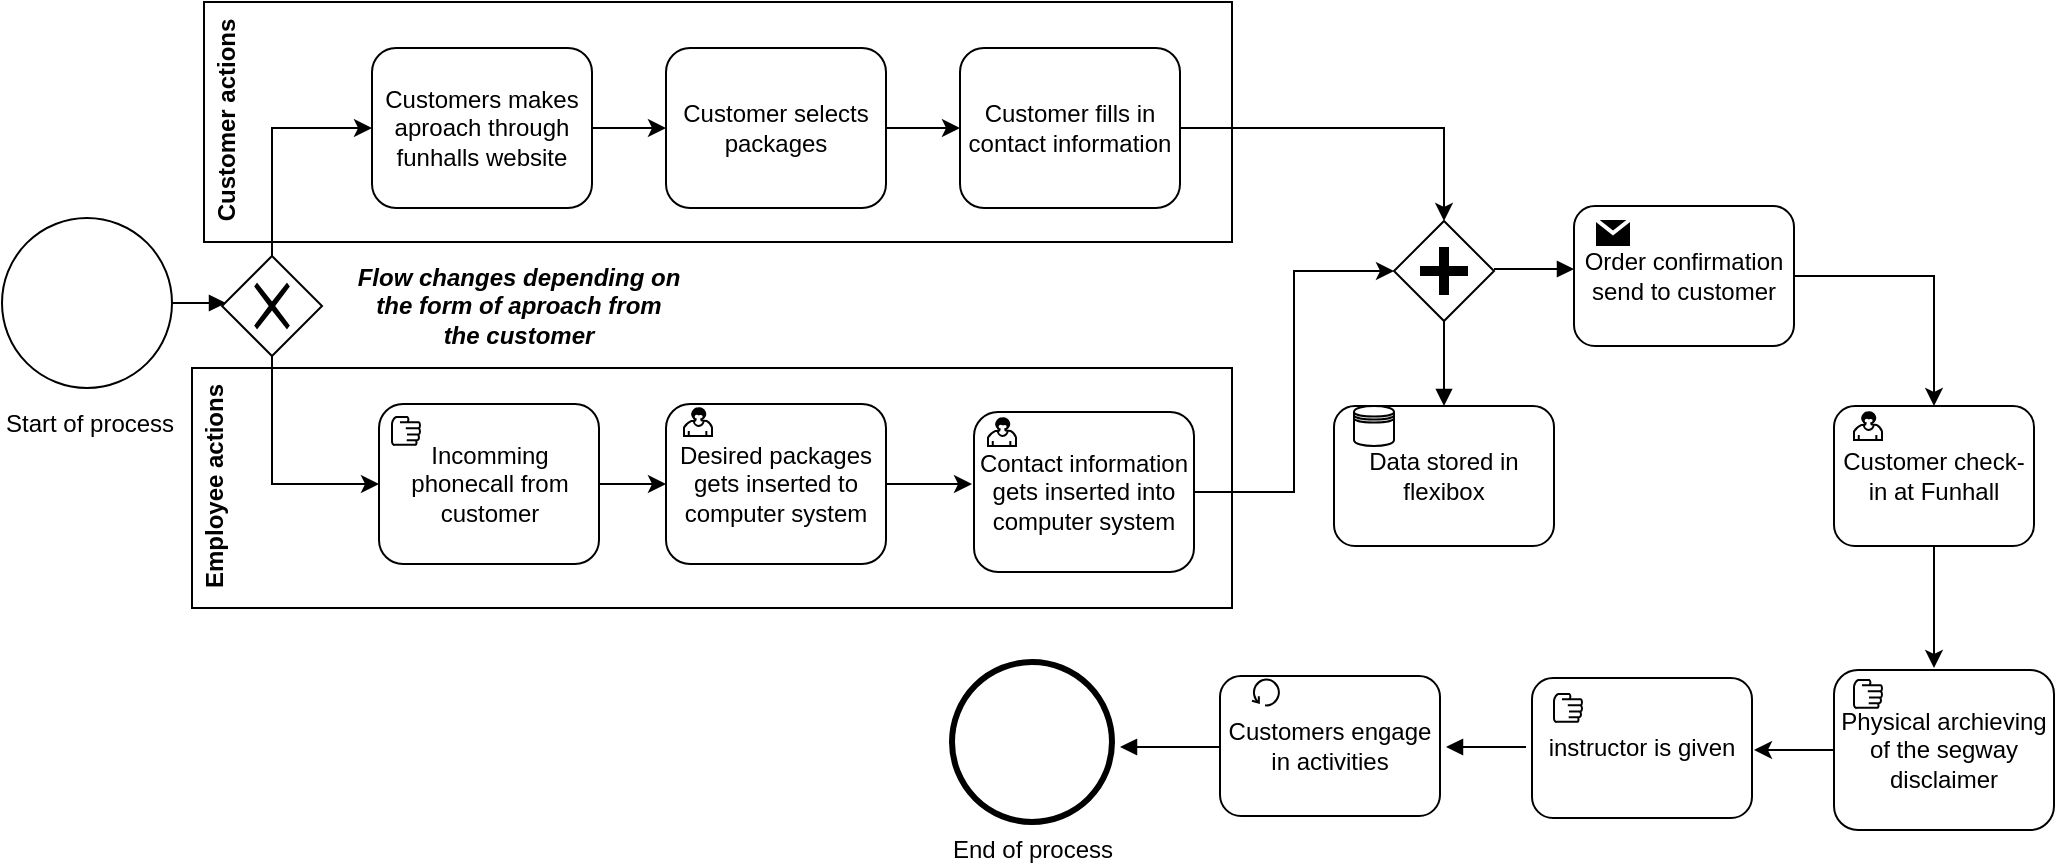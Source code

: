 <mxfile version="10.6.5" type="device"><diagram id="ixYwff7BTPsWXIERpSdh" name="Page-1"><mxGraphModel dx="1394" dy="715" grid="1" gridSize="10" guides="1" tooltips="1" connect="1" arrows="1" fold="1" page="1" pageScale="1" pageWidth="1100" pageHeight="1700" math="0" shadow="0"><root><mxCell id="0"/><mxCell id="1" parent="0"/><mxCell id="qbURe2FV7oqrt8vHy0i6-1" value="" style="ellipse;whiteSpace=wrap;html=1;aspect=fixed;" parent="1" vertex="1"><mxGeometry x="65" y="185" width="85" height="85" as="geometry"/></mxCell><mxCell id="0oZtsKCCHa5F_VKPFQxd-35" style="edgeStyle=orthogonalEdgeStyle;rounded=0;orthogonalLoop=1;jettySize=auto;html=1;exitX=1;exitY=0.5;exitDx=0;exitDy=0;entryX=0.5;entryY=0;entryDx=0;entryDy=0;" edge="1" parent="1" source="qbURe2FV7oqrt8vHy0i6-14" target="qbURe2FV7oqrt8vHy0i6-20"><mxGeometry relative="1" as="geometry"/></mxCell><mxCell id="qbURe2FV7oqrt8vHy0i6-14" value="Customer fills in contact information" style="shape=ext;rounded=1;html=1;whiteSpace=wrap;" parent="1" vertex="1"><mxGeometry x="544" y="100" width="110" height="80" as="geometry"/></mxCell><mxCell id="0oZtsKCCHa5F_VKPFQxd-31" style="edgeStyle=orthogonalEdgeStyle;rounded=0;orthogonalLoop=1;jettySize=auto;html=1;exitX=1;exitY=0.5;exitDx=0;exitDy=0;entryX=0;entryY=0.5;entryDx=0;entryDy=0;" edge="1" parent="1" source="qbURe2FV7oqrt8vHy0i6-15" target="qbURe2FV7oqrt8vHy0i6-14"><mxGeometry relative="1" as="geometry"/></mxCell><mxCell id="qbURe2FV7oqrt8vHy0i6-15" value="Customer selects packages" style="shape=ext;rounded=1;html=1;whiteSpace=wrap;" parent="1" vertex="1"><mxGeometry x="397" y="100" width="110" height="80" as="geometry"/></mxCell><mxCell id="qbURe2FV7oqrt8vHy0i6-20" value="" style="shape=mxgraph.bpmn.shape;html=1;verticalLabelPosition=bottom;labelBackgroundColor=#ffffff;verticalAlign=top;align=center;perimeter=rhombusPerimeter;background=gateway;outlineConnect=0;outline=none;symbol=parallelGw;" parent="1" vertex="1"><mxGeometry x="761" y="186.5" width="50" height="50" as="geometry"/></mxCell><mxCell id="qbURe2FV7oqrt8vHy0i6-21" value="" style="endArrow=block;endFill=1;endSize=6;html=1;" parent="1" edge="1"><mxGeometry width="100" relative="1" as="geometry"><mxPoint x="811" y="210.5" as="sourcePoint"/><mxPoint x="851" y="210.5" as="targetPoint"/></mxGeometry></mxCell><mxCell id="qbURe2FV7oqrt8vHy0i6-29" style="edgeStyle=orthogonalEdgeStyle;rounded=0;orthogonalLoop=1;jettySize=auto;html=1;exitX=1;exitY=0.5;exitDx=0;exitDy=0;entryX=0.5;entryY=0;entryDx=0;entryDy=0;" parent="1" source="qbURe2FV7oqrt8vHy0i6-22" target="qbURe2FV7oqrt8vHy0i6-28" edge="1"><mxGeometry relative="1" as="geometry"/></mxCell><mxCell id="qbURe2FV7oqrt8vHy0i6-22" value="Order confirmation send to customer" style="shape=ext;rounded=1;html=1;whiteSpace=wrap;" parent="1" vertex="1"><mxGeometry x="851" y="179" width="110" height="70" as="geometry"/></mxCell><mxCell id="qbURe2FV7oqrt8vHy0i6-26" value="" style="endArrow=block;endFill=1;endSize=6;html=1;" parent="1" edge="1"><mxGeometry width="100" relative="1" as="geometry"><mxPoint x="786" y="236.5" as="sourcePoint"/><mxPoint x="786" y="279" as="targetPoint"/></mxGeometry></mxCell><mxCell id="qbURe2FV7oqrt8vHy0i6-27" value="Data stored in flexibox" style="shape=ext;rounded=1;html=1;whiteSpace=wrap;" parent="1" vertex="1"><mxGeometry x="731" y="279" width="110" height="70" as="geometry"/></mxCell><mxCell id="0oZtsKCCHa5F_VKPFQxd-50" style="edgeStyle=orthogonalEdgeStyle;rounded=0;orthogonalLoop=1;jettySize=auto;html=1;exitX=0.5;exitY=1;exitDx=0;exitDy=0;" edge="1" parent="1" source="qbURe2FV7oqrt8vHy0i6-28"><mxGeometry relative="1" as="geometry"><mxPoint x="1031" y="410" as="targetPoint"/></mxGeometry></mxCell><mxCell id="qbURe2FV7oqrt8vHy0i6-28" value="Customer check-in at Funhall" style="shape=ext;rounded=1;html=1;whiteSpace=wrap;" parent="1" vertex="1"><mxGeometry x="981" y="279" width="100" height="70" as="geometry"/></mxCell><mxCell id="qbURe2FV7oqrt8vHy0i6-30" value="" style="shape=datastore;whiteSpace=wrap;html=1;" parent="1" vertex="1"><mxGeometry x="741" y="279" width="20" height="20" as="geometry"/></mxCell><mxCell id="qbURe2FV7oqrt8vHy0i6-32" value="" style="shape=mxgraph.bpmn.user_task;html=1;outlineConnect=0;" parent="1" vertex="1"><mxGeometry x="991" y="282" width="14" height="14" as="geometry"/></mxCell><mxCell id="qbURe2FV7oqrt8vHy0i6-33" value="instructor is given" style="shape=ext;rounded=1;html=1;whiteSpace=wrap;" parent="1" vertex="1"><mxGeometry x="830" y="415" width="110" height="70" as="geometry"/></mxCell><mxCell id="qbURe2FV7oqrt8vHy0i6-55" value="" style="shape=mxgraph.bpmn.manual_task;html=1;outlineConnect=0;" parent="1" vertex="1"><mxGeometry x="841" y="423" width="14" height="14" as="geometry"/></mxCell><mxCell id="qbURe2FV7oqrt8vHy0i6-60" value="" style="endArrow=block;endFill=1;endSize=6;html=1;entryX=0;entryY=0.5;entryDx=0;entryDy=0;" parent="1" edge="1"><mxGeometry width="100" relative="1" as="geometry"><mxPoint x="150" y="227.5" as="sourcePoint"/><mxPoint x="177" y="227.5" as="targetPoint"/></mxGeometry></mxCell><mxCell id="qbURe2FV7oqrt8vHy0i6-61" value="Customers engage in activities" style="shape=ext;rounded=1;html=1;whiteSpace=wrap;" parent="1" vertex="1"><mxGeometry x="674" y="414" width="110" height="70" as="geometry"/></mxCell><mxCell id="qbURe2FV7oqrt8vHy0i6-63" value="" style="endArrow=block;endFill=1;endSize=6;html=1;" parent="1" edge="1"><mxGeometry width="100" relative="1" as="geometry"><mxPoint x="827" y="449.5" as="sourcePoint"/><mxPoint x="787" y="449.5" as="targetPoint"/></mxGeometry></mxCell><mxCell id="qbURe2FV7oqrt8vHy0i6-64" value="" style="shape=mxgraph.bpmn.loop;html=1;outlineConnect=0;" parent="1" vertex="1"><mxGeometry x="690" y="415" width="14" height="14" as="geometry"/></mxCell><mxCell id="qbURe2FV7oqrt8vHy0i6-67" value="End of process" style="shape=mxgraph.bpmn.shape;html=1;verticalLabelPosition=bottom;labelBackgroundColor=#ffffff;verticalAlign=top;align=center;perimeter=ellipsePerimeter;outlineConnect=0;outline=end;symbol=general;" parent="1" vertex="1"><mxGeometry x="540" y="407" width="80" height="80" as="geometry"/></mxCell><mxCell id="qbURe2FV7oqrt8vHy0i6-68" value="" style="endArrow=block;endFill=1;endSize=6;html=1;" parent="1" edge="1"><mxGeometry width="100" relative="1" as="geometry"><mxPoint x="674" y="449.5" as="sourcePoint"/><mxPoint x="624" y="449.5" as="targetPoint"/></mxGeometry></mxCell><mxCell id="0oZtsKCCHa5F_VKPFQxd-32" style="edgeStyle=orthogonalEdgeStyle;rounded=0;orthogonalLoop=1;jettySize=auto;html=1;exitX=0.5;exitY=1;exitDx=0;exitDy=0;entryX=0;entryY=0.5;entryDx=0;entryDy=0;" edge="1" parent="1" source="0oZtsKCCHa5F_VKPFQxd-5" target="0oZtsKCCHa5F_VKPFQxd-7"><mxGeometry relative="1" as="geometry"/></mxCell><mxCell id="0oZtsKCCHa5F_VKPFQxd-33" style="edgeStyle=orthogonalEdgeStyle;rounded=0;orthogonalLoop=1;jettySize=auto;html=1;exitX=0.5;exitY=0;exitDx=0;exitDy=0;entryX=0;entryY=0.5;entryDx=0;entryDy=0;" edge="1" parent="1" source="0oZtsKCCHa5F_VKPFQxd-5" target="0oZtsKCCHa5F_VKPFQxd-6"><mxGeometry relative="1" as="geometry"/></mxCell><mxCell id="0oZtsKCCHa5F_VKPFQxd-5" value="" style="shape=mxgraph.bpmn.shape;html=1;verticalLabelPosition=bottom;labelBackgroundColor=#ffffff;verticalAlign=top;align=center;perimeter=rhombusPerimeter;background=gateway;outlineConnect=0;outline=none;symbol=exclusiveGw;" vertex="1" parent="1"><mxGeometry x="175" y="204" width="50" height="50" as="geometry"/></mxCell><mxCell id="0oZtsKCCHa5F_VKPFQxd-21" style="edgeStyle=orthogonalEdgeStyle;rounded=0;orthogonalLoop=1;jettySize=auto;html=1;exitX=1;exitY=0.5;exitDx=0;exitDy=0;entryX=0;entryY=0.5;entryDx=0;entryDy=0;" edge="1" parent="1" source="0oZtsKCCHa5F_VKPFQxd-6" target="qbURe2FV7oqrt8vHy0i6-15"><mxGeometry relative="1" as="geometry"/></mxCell><mxCell id="0oZtsKCCHa5F_VKPFQxd-6" value="Customers makes aproach through funhalls website" style="shape=ext;rounded=1;html=1;whiteSpace=wrap;" vertex="1" parent="1"><mxGeometry x="250" y="100" width="110" height="80" as="geometry"/></mxCell><mxCell id="0oZtsKCCHa5F_VKPFQxd-28" style="edgeStyle=orthogonalEdgeStyle;rounded=0;orthogonalLoop=1;jettySize=auto;html=1;exitX=1;exitY=0.5;exitDx=0;exitDy=0;entryX=0;entryY=0.5;entryDx=0;entryDy=0;" edge="1" parent="1" source="0oZtsKCCHa5F_VKPFQxd-7" target="0oZtsKCCHa5F_VKPFQxd-19"><mxGeometry relative="1" as="geometry"/></mxCell><mxCell id="0oZtsKCCHa5F_VKPFQxd-7" value="Incomming phonecall from customer" style="shape=ext;rounded=1;html=1;whiteSpace=wrap;" vertex="1" parent="1"><mxGeometry x="253.5" y="278" width="110" height="80" as="geometry"/></mxCell><mxCell id="0oZtsKCCHa5F_VKPFQxd-29" style="edgeStyle=orthogonalEdgeStyle;rounded=0;orthogonalLoop=1;jettySize=auto;html=1;exitX=1;exitY=0.5;exitDx=0;exitDy=0;" edge="1" parent="1" source="0oZtsKCCHa5F_VKPFQxd-19"><mxGeometry relative="1" as="geometry"><mxPoint x="550" y="318" as="targetPoint"/></mxGeometry></mxCell><mxCell id="0oZtsKCCHa5F_VKPFQxd-19" value="Desired packages gets inserted to computer system" style="shape=ext;rounded=1;html=1;whiteSpace=wrap;" vertex="1" parent="1"><mxGeometry x="397" y="278" width="110" height="80" as="geometry"/></mxCell><mxCell id="0oZtsKCCHa5F_VKPFQxd-36" style="edgeStyle=orthogonalEdgeStyle;rounded=0;orthogonalLoop=1;jettySize=auto;html=1;exitX=1;exitY=0.5;exitDx=0;exitDy=0;entryX=0;entryY=0.5;entryDx=0;entryDy=0;" edge="1" parent="1" source="0oZtsKCCHa5F_VKPFQxd-20" target="qbURe2FV7oqrt8vHy0i6-20"><mxGeometry relative="1" as="geometry"/></mxCell><mxCell id="0oZtsKCCHa5F_VKPFQxd-20" value="Contact information gets inserted into computer system" style="shape=ext;rounded=1;html=1;whiteSpace=wrap;" vertex="1" parent="1"><mxGeometry x="551" y="282" width="110" height="80" as="geometry"/></mxCell><mxCell id="0oZtsKCCHa5F_VKPFQxd-34" value="&lt;i&gt;&lt;b&gt;Flow changes depending on&lt;br&gt;the form of aproach from&lt;br&gt;the customer&lt;/b&gt;&lt;/i&gt;&lt;br&gt;" style="text;html=1;resizable=0;autosize=1;align=center;verticalAlign=middle;points=[];fillColor=none;strokeColor=none;rounded=0;" vertex="1" parent="1"><mxGeometry x="233" y="204" width="180" height="50" as="geometry"/></mxCell><mxCell id="0oZtsKCCHa5F_VKPFQxd-38" value="" style="shape=message;whiteSpace=wrap;html=1;outlineConnect=0;fillColor=#000000;strokeColor=#ffffff;strokeWidth=2;" vertex="1" parent="1"><mxGeometry x="861" y="185" width="19" height="15" as="geometry"/></mxCell><mxCell id="0oZtsKCCHa5F_VKPFQxd-39" value="" style="shape=mxgraph.bpmn.user_task;html=1;outlineConnect=0;" vertex="1" parent="1"><mxGeometry x="406" y="280" width="14" height="14" as="geometry"/></mxCell><mxCell id="0oZtsKCCHa5F_VKPFQxd-40" value="" style="shape=mxgraph.bpmn.user_task;html=1;outlineConnect=0;" vertex="1" parent="1"><mxGeometry x="558" y="285" width="14" height="14" as="geometry"/></mxCell><mxCell id="0oZtsKCCHa5F_VKPFQxd-49" style="edgeStyle=orthogonalEdgeStyle;rounded=0;orthogonalLoop=1;jettySize=auto;html=1;exitX=0;exitY=0.5;exitDx=0;exitDy=0;entryX=1;entryY=0.5;entryDx=0;entryDy=0;" edge="1" parent="1" source="0oZtsKCCHa5F_VKPFQxd-42"><mxGeometry relative="1" as="geometry"><mxPoint x="941" y="451" as="targetPoint"/></mxGeometry></mxCell><mxCell id="0oZtsKCCHa5F_VKPFQxd-42" value="Physical archieving of the segway disclaimer" style="shape=ext;rounded=1;html=1;whiteSpace=wrap;" vertex="1" parent="1"><mxGeometry x="981" y="411" width="110" height="80" as="geometry"/></mxCell><mxCell id="0oZtsKCCHa5F_VKPFQxd-51" value="" style="shape=mxgraph.bpmn.manual_task;html=1;outlineConnect=0;" vertex="1" parent="1"><mxGeometry x="991" y="416" width="14" height="14" as="geometry"/></mxCell><mxCell id="0oZtsKCCHa5F_VKPFQxd-55" value="Customer actions&lt;br&gt;" style="swimlane;html=1;horizontal=0;swimlaneLine=0;" vertex="1" parent="1"><mxGeometry x="166" y="77" width="514" height="120" as="geometry"/></mxCell><mxCell id="0oZtsKCCHa5F_VKPFQxd-56" value="Employee actions" style="swimlane;html=1;horizontal=0;swimlaneLine=0;" vertex="1" parent="1"><mxGeometry x="160" y="260" width="520" height="120" as="geometry"/></mxCell><mxCell id="0oZtsKCCHa5F_VKPFQxd-58" value="" style="shape=mxgraph.bpmn.manual_task;html=1;outlineConnect=0;" vertex="1" parent="0oZtsKCCHa5F_VKPFQxd-56"><mxGeometry x="100" y="24.5" width="14" height="14" as="geometry"/></mxCell><mxCell id="0oZtsKCCHa5F_VKPFQxd-61" value="Start of process" style="text;html=1;" vertex="1" parent="1"><mxGeometry x="65" y="274" width="110" height="30" as="geometry"/></mxCell></root></mxGraphModel></diagram></mxfile>